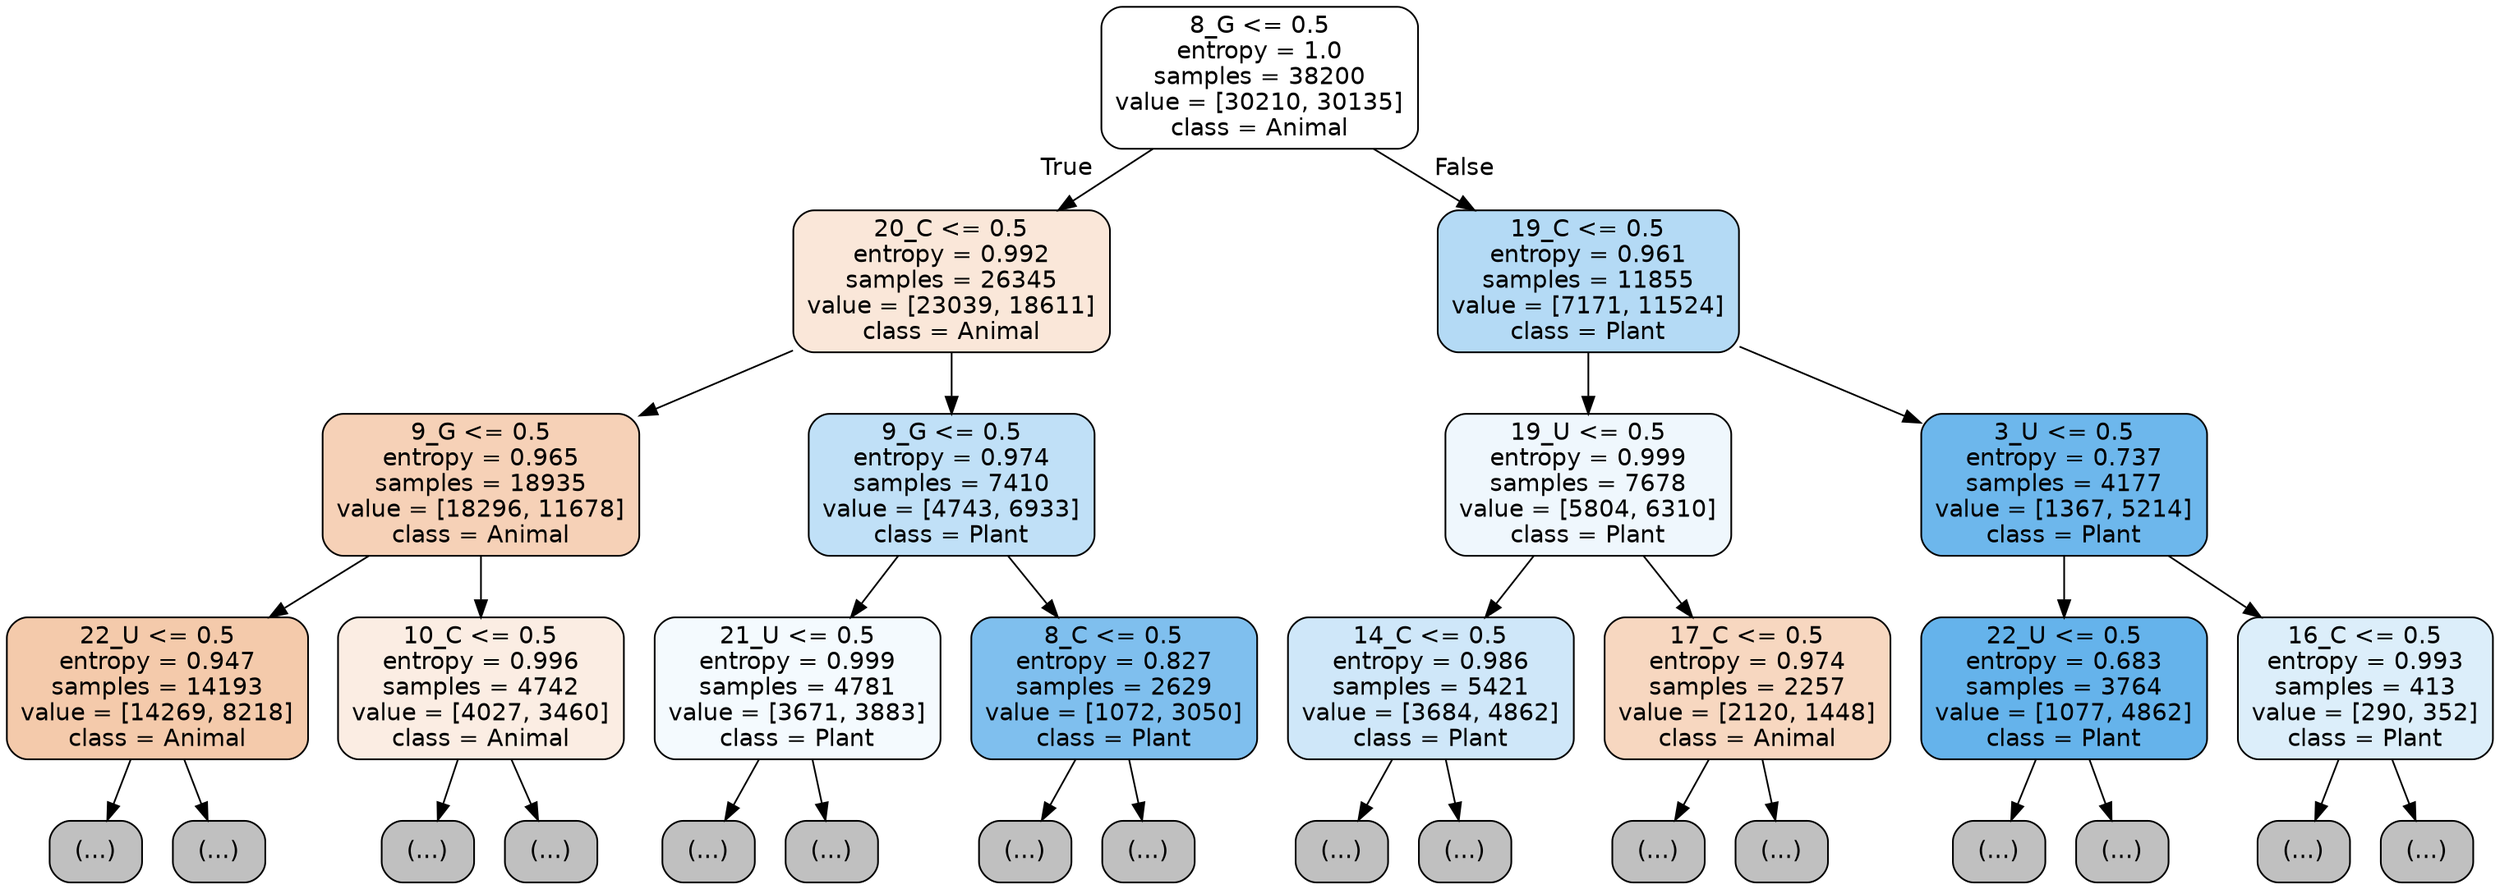 digraph Tree {
node [shape=box, style="filled, rounded", color="black", fontname="helvetica"] ;
edge [fontname="helvetica"] ;
0 [label="8_G <= 0.5\nentropy = 1.0\nsamples = 38200\nvalue = [30210, 30135]\nclass = Animal", fillcolor="#ffffff"] ;
1 [label="20_C <= 0.5\nentropy = 0.992\nsamples = 26345\nvalue = [23039, 18611]\nclass = Animal", fillcolor="#fae7d9"] ;
0 -> 1 [labeldistance=2.5, labelangle=45, headlabel="True"] ;
2 [label="9_G <= 0.5\nentropy = 0.965\nsamples = 18935\nvalue = [18296, 11678]\nclass = Animal", fillcolor="#f6d1b7"] ;
1 -> 2 ;
3 [label="22_U <= 0.5\nentropy = 0.947\nsamples = 14193\nvalue = [14269, 8218]\nclass = Animal", fillcolor="#f4caab"] ;
2 -> 3 ;
4 [label="(...)", fillcolor="#C0C0C0"] ;
3 -> 4 ;
6187 [label="(...)", fillcolor="#C0C0C0"] ;
3 -> 6187 ;
7018 [label="10_C <= 0.5\nentropy = 0.996\nsamples = 4742\nvalue = [4027, 3460]\nclass = Animal", fillcolor="#fbede3"] ;
2 -> 7018 ;
7019 [label="(...)", fillcolor="#C0C0C0"] ;
7018 -> 7019 ;
9042 [label="(...)", fillcolor="#C0C0C0"] ;
7018 -> 9042 ;
9465 [label="9_G <= 0.5\nentropy = 0.974\nsamples = 7410\nvalue = [4743, 6933]\nclass = Plant", fillcolor="#c0e0f7"] ;
1 -> 9465 ;
9466 [label="21_U <= 0.5\nentropy = 0.999\nsamples = 4781\nvalue = [3671, 3883]\nclass = Plant", fillcolor="#f4fafe"] ;
9465 -> 9466 ;
9467 [label="(...)", fillcolor="#C0C0C0"] ;
9466 -> 9467 ;
11078 [label="(...)", fillcolor="#C0C0C0"] ;
9466 -> 11078 ;
11677 [label="8_C <= 0.5\nentropy = 0.827\nsamples = 2629\nvalue = [1072, 3050]\nclass = Plant", fillcolor="#7fbfee"] ;
9465 -> 11677 ;
11678 [label="(...)", fillcolor="#C0C0C0"] ;
11677 -> 11678 ;
12369 [label="(...)", fillcolor="#C0C0C0"] ;
11677 -> 12369 ;
12528 [label="19_C <= 0.5\nentropy = 0.961\nsamples = 11855\nvalue = [7171, 11524]\nclass = Plant", fillcolor="#b4daf5"] ;
0 -> 12528 [labeldistance=2.5, labelangle=-45, headlabel="False"] ;
12529 [label="19_U <= 0.5\nentropy = 0.999\nsamples = 7678\nvalue = [5804, 6310]\nclass = Plant", fillcolor="#eff7fd"] ;
12528 -> 12529 ;
12530 [label="14_C <= 0.5\nentropy = 0.986\nsamples = 5421\nvalue = [3684, 4862]\nclass = Plant", fillcolor="#cfe7f9"] ;
12529 -> 12530 ;
12531 [label="(...)", fillcolor="#C0C0C0"] ;
12530 -> 12531 ;
14346 [label="(...)", fillcolor="#C0C0C0"] ;
12530 -> 14346 ;
14807 [label="17_C <= 0.5\nentropy = 0.974\nsamples = 2257\nvalue = [2120, 1448]\nclass = Animal", fillcolor="#f7d7c0"] ;
12529 -> 14807 ;
14808 [label="(...)", fillcolor="#C0C0C0"] ;
14807 -> 14808 ;
15787 [label="(...)", fillcolor="#C0C0C0"] ;
14807 -> 15787 ;
16042 [label="3_U <= 0.5\nentropy = 0.737\nsamples = 4177\nvalue = [1367, 5214]\nclass = Plant", fillcolor="#6db7ec"] ;
12528 -> 16042 ;
16043 [label="22_U <= 0.5\nentropy = 0.683\nsamples = 3764\nvalue = [1077, 4862]\nclass = Plant", fillcolor="#65b3eb"] ;
16042 -> 16043 ;
16044 [label="(...)", fillcolor="#C0C0C0"] ;
16043 -> 16044 ;
16769 [label="(...)", fillcolor="#C0C0C0"] ;
16043 -> 16769 ;
16854 [label="16_C <= 0.5\nentropy = 0.993\nsamples = 413\nvalue = [290, 352]\nclass = Plant", fillcolor="#dceefa"] ;
16042 -> 16854 ;
16855 [label="(...)", fillcolor="#C0C0C0"] ;
16854 -> 16855 ;
17040 [label="(...)", fillcolor="#C0C0C0"] ;
16854 -> 17040 ;
}